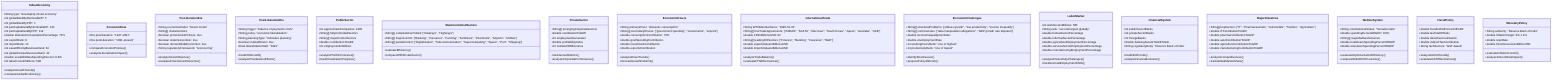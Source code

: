classDiagram
    class IndianEconomy {
        +String type: "developing mixed economy"
        +int globalRankByNominalGDP: 5
        +int globalRankByPPP: 3
        +int perCapitaRankByNominalGDP: 140
        +int perCapitaRankByPPP: 119
        +double domesticConsumptionPercentage: 70%
        +int exportRank: 8
        +int importRank: 10
        +int easeOfDoingBusinessRank: 63
        +int globalCompetitivenessRank: 40
        +double socialWelfareSpendingPercent: 8.6%
        +int laborForceInMillions: 586
        +analyzeGrowthTrends()
        +compareGlobalPositioning()
    }
    class EconomicEras {
        +Era preLiberation: "1947-1991"
        +Era postLiberation: "1991-present"
        +compareEconomicPolicies()
        +analyzeLiberalizationImpact()
    }
    class PreLiberationEra {
        +String economicModel: "Soviet model"
        +String[] characteristics
        +boolean protectionistPolicies: true
        +boolean stateIntervention: true
        +boolean demandSideEconomics: true
        +String regulatoryFramework: "Licence Raj"
        +analyzeSovietInfluence()
        +evaluateProtectionistOutcomes()
    }
    class PostLiberationEra {
        +String trigger: "balance of payments crisis"
        +String policy: "economic liberalization"
        +String planningType: "indicative planning"
        +boolean marketDriven: true
        +Date liberalizationStart: "1991"
        +trackFDIGrowth()
        +analyzePrivatizationEffects()
    }
    class PublicSector {
        +int approximateCompanies: 1900
        +String[] fullyControlledSectors
        +String[] majorControlSectors
        +double contributionToGDP
        +int employmentInMillions
        +analyzePSUPerformance()
        +trackPrivatizationProgress()
    }
    class StateControlledSectors {
        +String[] completelControlled: ["Railways", "Highways"]
        +String[] majorControl: ["Banking", "Insurance", "Farming", "Fertilizers", "Chemicals", "Airports", "Utilities"]
        +String[] partialControl: ["Digitalization", "Telecommunication", "Supercomputing", "Space", "Port", "Shipping"]
        +evaluateEfficiency()
        +compareWithPrivateSector()
    }
    class PrivateSector {
        +String[] emergingCorporateSectors
        +double contributionToGDP
        +int employmentGenerated
        +double profitabilityIndex
        +int numberOfBillionaires
        +trackGrowthMetrics()
        +analyzeCorporatePerformance()
    }
    class EconomicDrivers {
        +String primaryDriver: "domestic consumption"
        +String[] secondaryDrivers: ["government spending", "investments", "exports"]
        +double consumptionContribution: 70%
        +double govtSpendingContribution
        +double investmentContribution
        +double exportsContribution
        +analyzeDriverTrends()
        +forecastGrowthPatterns()
    }
    class InternationalTrade {
        +String WTOMemberSince: "1995-01-01"
        +String[] freeTradeAgreements: ["ASEAN", "SAFTA", "Mercosur", "South Korea", "Japan", "Australia", "UAE"]
        +double FDIInBillionsUSD: 82
        +String[] leadingFDISectors: ["Finance", "Banking", "Insurance", "R&D"]
        +double exportsValueInBillionsUSD
        +double importsValueInBillionsUSD
        +analyzeTradeBalance()
        +evaluateFTAEffectiveness()
    }
    class EconomicChallenges {
        +String[] structuralProblems: ["jobless growth", "low productivity", "income inequality"]
        +String[] controversies: ["data manipulation allegations", "GDP growth rate disputes"]
        +double incomeInequalityGiniIndex
        +double unemploymentRate
        +int workingHoursRank: "one of highest"
        +int productivityRank: "one of lowest"
        +identifyRootCauses()
        +proposePolicyReforms()
    }
    class LaborMarket {
        +int workforceInMillions: 586
        +String rank: "second largest globally"
        +double formalSectorPercentage
        +double informalSectorPercentage
        +double agricultureEmploymentPercentage
        +double servicesSectorEmploymentPercentage
        +double manufacturingEmploymentPercentage
        +analyzeProductivityChallenges()
        +trackSectoralEmploymentShifts()
    }
    class FinancialSystem {
        +int publicSectorBanks
        +int privateSectorBanks
        +int foreignBanks
        +double bankingAssetsToGDPRatio
        +String regulatoryBody: "Reserve Bank of India"
        +trackNPATrends()
        +analyzeFinancialInclusion()
    }
    class MajorIndustries {
        +String[] keySectors: ["IT", "Pharmaceuticals", "Automobile", "Textiles", "Agriculture"]
        +double ITContributionToGDP
        +double pharmaContributionToGDP
        +double autoContributionToGDP
        +double agricultureContributionToGDP
        +double manufacturingContributionToGDP
        +analyzeCompetitiveness()
        +trackGlobalMarketShare()
    }
    class WelfareSystem {
        +String constitutionalStatus: "Socialist state"
        +double spendingPercentOfGDP: 8.6%
        +String[] majorWelfareSchemes
        +double healthcareSpendingPercentOfGDP
        +double educationSpendingPercentOfGDP
        +evaluateImplementationEfficiency()
        +compareWithOECDCountries()
    }
    class FiscalPolicy {
        +double fiscalDeficitPercentOfGDP
        +double taxToGDPRatio
        +double directTaxContribution
        +double indirectTaxContribution
        +String taxStructure: "GST-based"
        +analyzeDeficitTrends()
        +evaluateGSTEffectiveness()
    }
    class MonetaryPolicy {
        +String authority: "Reserve Bank of India"
        +double inflationTarget: 4% ± 2%
        +double repoRate
        +double forexReservesInBillionUSD
        +evaluateInflationControl()
        +analyzeInterestRateImpact()
    }